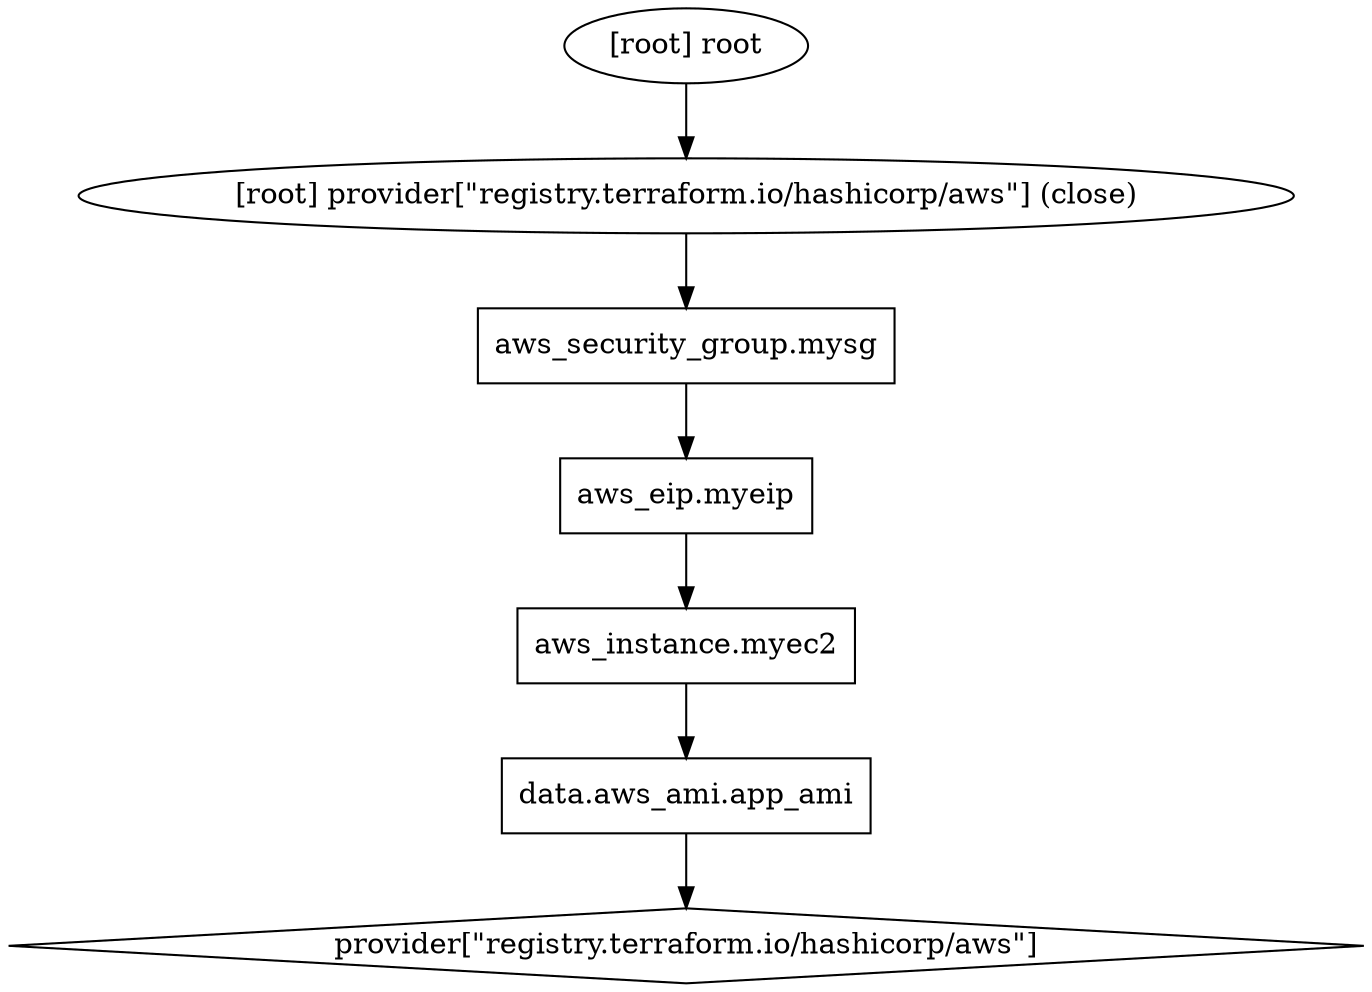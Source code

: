 digraph {
	compound = "true"
	newrank = "true"
	subgraph "root" {
		"[root] aws_eip.myeip (expand)" [label = "aws_eip.myeip", shape = "box"]
		"[root] aws_instance.myec2 (expand)" [label = "aws_instance.myec2", shape = "box"]
		"[root] aws_security_group.mysg (expand)" [label = "aws_security_group.mysg", shape = "box"]
		"[root] data.aws_ami.app_ami (expand)" [label = "data.aws_ami.app_ami", shape = "box"]
		"[root] provider[\"registry.terraform.io/hashicorp/aws\"]" [label = "provider[\"registry.terraform.io/hashicorp/aws\"]", shape = "diamond"]
		"[root] aws_eip.myeip (expand)" -> "[root] aws_instance.myec2 (expand)"
		"[root] aws_instance.myec2 (expand)" -> "[root] data.aws_ami.app_ami (expand)"
		"[root] aws_security_group.mysg (expand)" -> "[root] aws_eip.myeip (expand)"
		"[root] data.aws_ami.app_ami (expand)" -> "[root] provider[\"registry.terraform.io/hashicorp/aws\"]"
		"[root] provider[\"registry.terraform.io/hashicorp/aws\"] (close)" -> "[root] aws_security_group.mysg (expand)"
		"[root] root" -> "[root] provider[\"registry.terraform.io/hashicorp/aws\"] (close)"
	}
}

